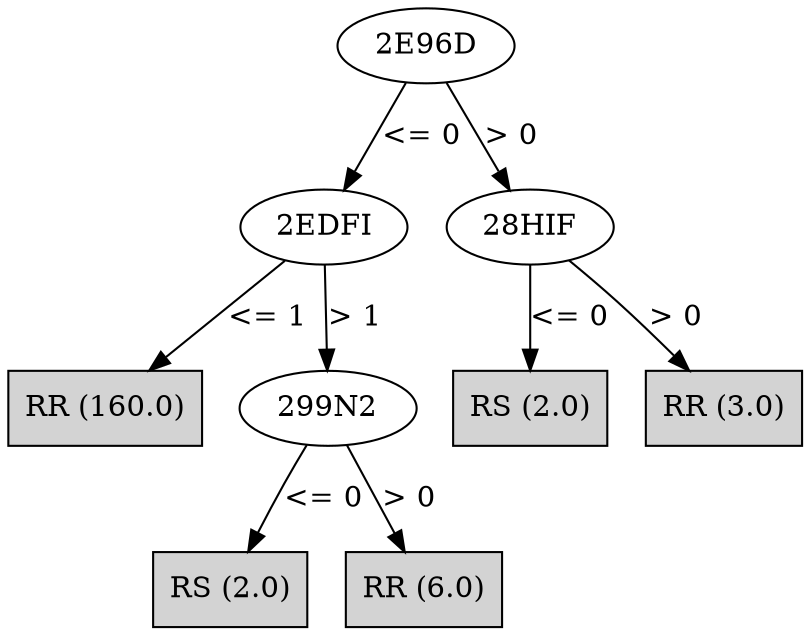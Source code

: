 digraph J48Tree {
N0 [label="2E96D" ]
N0->N1 [label="<= 0"]
N1 [label="2EDFI" ]
N1->N2 [label="<= 1"]
N2 [label="RR (160.0)" shape=box style=filled ]
N1->N3 [label="> 1"]
N3 [label="299N2" ]
N3->N4 [label="<= 0"]
N4 [label="RS (2.0)" shape=box style=filled ]
N3->N5 [label="> 0"]
N5 [label="RR (6.0)" shape=box style=filled ]
N0->N6 [label="> 0"]
N6 [label="28HIF" ]
N6->N7 [label="<= 0"]
N7 [label="RS (2.0)" shape=box style=filled ]
N6->N8 [label="> 0"]
N8 [label="RR (3.0)" shape=box style=filled ]
}

